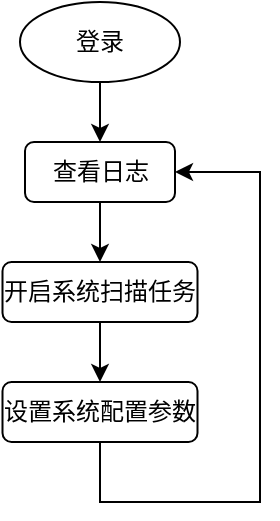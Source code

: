 <mxfile version="26.0.2">
  <diagram name="第 1 页" id="M5MeMRLtZV0gHbgQa_9G">
    <mxGraphModel dx="1034" dy="446" grid="1" gridSize="10" guides="1" tooltips="1" connect="1" arrows="1" fold="1" page="1" pageScale="1" pageWidth="827" pageHeight="1169" math="0" shadow="0">
      <root>
        <mxCell id="0" />
        <mxCell id="1" parent="0" />
        <mxCell id="UkNH57WdEz6cep3uEiiW-3" style="edgeStyle=orthogonalEdgeStyle;rounded=0;orthogonalLoop=1;jettySize=auto;html=1;exitX=0.5;exitY=1;exitDx=0;exitDy=0;entryX=0.5;entryY=0;entryDx=0;entryDy=0;" edge="1" parent="1" source="UkNH57WdEz6cep3uEiiW-1" target="UkNH57WdEz6cep3uEiiW-2">
          <mxGeometry relative="1" as="geometry" />
        </mxCell>
        <mxCell id="UkNH57WdEz6cep3uEiiW-1" value="登录" style="ellipse;whiteSpace=wrap;html=1;" vertex="1" parent="1">
          <mxGeometry x="120" y="40" width="80" height="40" as="geometry" />
        </mxCell>
        <mxCell id="UkNH57WdEz6cep3uEiiW-5" style="edgeStyle=orthogonalEdgeStyle;rounded=0;orthogonalLoop=1;jettySize=auto;html=1;exitX=0.5;exitY=1;exitDx=0;exitDy=0;entryX=0.5;entryY=0;entryDx=0;entryDy=0;" edge="1" parent="1" source="UkNH57WdEz6cep3uEiiW-2" target="UkNH57WdEz6cep3uEiiW-4">
          <mxGeometry relative="1" as="geometry" />
        </mxCell>
        <mxCell id="UkNH57WdEz6cep3uEiiW-2" value="查看日志" style="rounded=1;whiteSpace=wrap;html=1;" vertex="1" parent="1">
          <mxGeometry x="122.5" y="110" width="75" height="30" as="geometry" />
        </mxCell>
        <mxCell id="UkNH57WdEz6cep3uEiiW-7" style="edgeStyle=orthogonalEdgeStyle;rounded=0;orthogonalLoop=1;jettySize=auto;html=1;exitX=0.5;exitY=1;exitDx=0;exitDy=0;entryX=0.5;entryY=0;entryDx=0;entryDy=0;" edge="1" parent="1" source="UkNH57WdEz6cep3uEiiW-4" target="UkNH57WdEz6cep3uEiiW-6">
          <mxGeometry relative="1" as="geometry" />
        </mxCell>
        <mxCell id="UkNH57WdEz6cep3uEiiW-4" value="开启系统扫描任务" style="rounded=1;whiteSpace=wrap;html=1;" vertex="1" parent="1">
          <mxGeometry x="111.25" y="170" width="97.5" height="30" as="geometry" />
        </mxCell>
        <mxCell id="UkNH57WdEz6cep3uEiiW-8" style="edgeStyle=orthogonalEdgeStyle;rounded=0;orthogonalLoop=1;jettySize=auto;html=1;exitX=0.5;exitY=1;exitDx=0;exitDy=0;entryX=1;entryY=0.5;entryDx=0;entryDy=0;" edge="1" parent="1" source="UkNH57WdEz6cep3uEiiW-6" target="UkNH57WdEz6cep3uEiiW-2">
          <mxGeometry relative="1" as="geometry">
            <Array as="points">
              <mxPoint x="160" y="290" />
              <mxPoint x="240" y="290" />
              <mxPoint x="240" y="125" />
            </Array>
          </mxGeometry>
        </mxCell>
        <mxCell id="UkNH57WdEz6cep3uEiiW-6" value="设置系统配置参数" style="rounded=1;whiteSpace=wrap;html=1;" vertex="1" parent="1">
          <mxGeometry x="111.25" y="230" width="97.5" height="30" as="geometry" />
        </mxCell>
      </root>
    </mxGraphModel>
  </diagram>
</mxfile>
